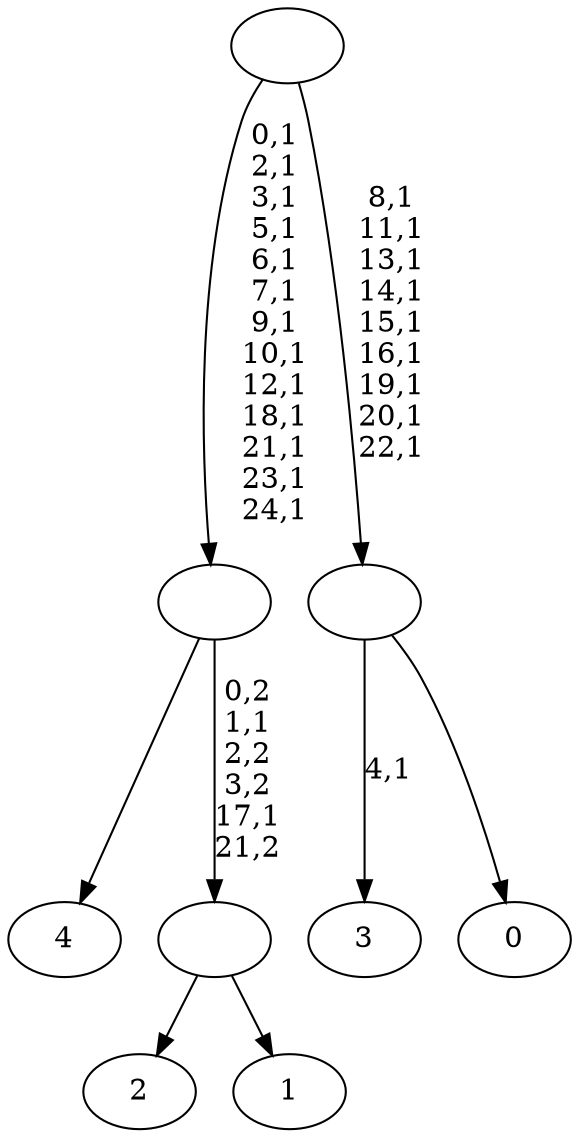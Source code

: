 digraph T {
	30 [label="4"]
	29 [label="3"]
	27 [label="2"]
	26 [label="1"]
	25 [label=""]
	23 [label=""]
	10 [label="0"]
	9 [label=""]
	0 [label=""]
	25 -> 27 [label=""]
	25 -> 26 [label=""]
	23 -> 25 [label="0,2\n1,1\n2,2\n3,2\n17,1\n21,2"]
	23 -> 30 [label=""]
	9 -> 29 [label="4,1"]
	9 -> 10 [label=""]
	0 -> 9 [label="8,1\n11,1\n13,1\n14,1\n15,1\n16,1\n19,1\n20,1\n22,1"]
	0 -> 23 [label="0,1\n2,1\n3,1\n5,1\n6,1\n7,1\n9,1\n10,1\n12,1\n18,1\n21,1\n23,1\n24,1"]
}
